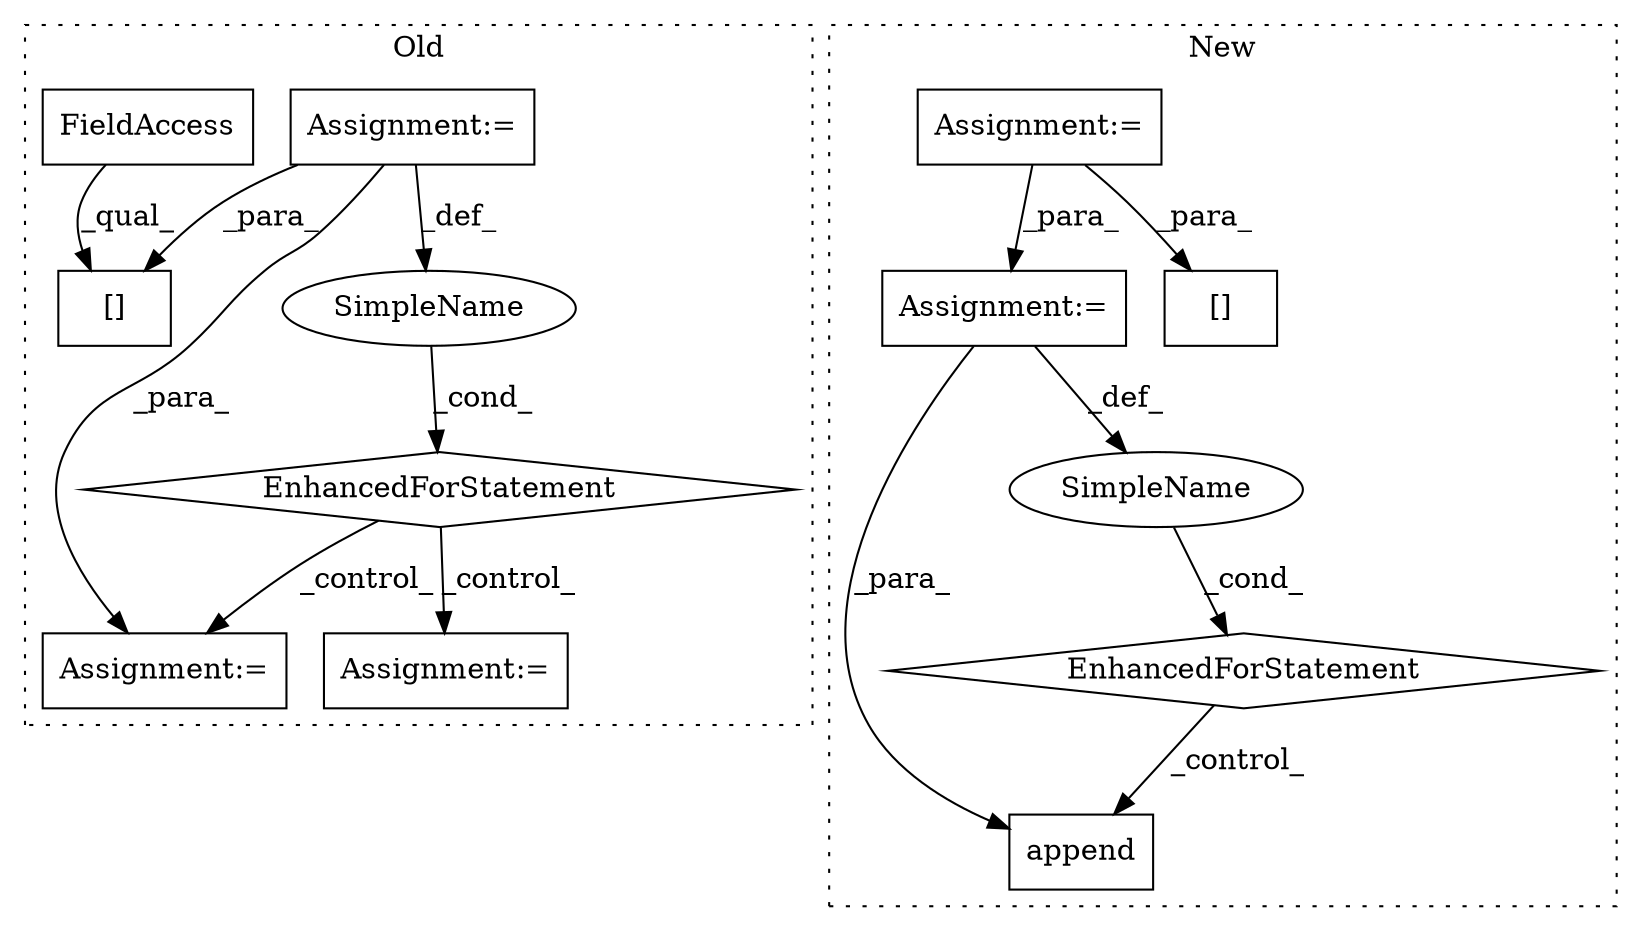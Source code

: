 digraph G {
subgraph cluster0 {
1 [label="EnhancedForStatement" a="70" s="6390,6500" l="65,2" shape="diamond"];
3 [label="Assignment:=" a="7" s="6390,6500" l="65,2" shape="box"];
7 [label="Assignment:=" a="7" s="7432" l="1" shape="box"];
8 [label="SimpleName" a="42" s="6459" l="13" shape="ellipse"];
10 [label="[]" a="2" s="6996,7033" l="24,1" shape="box"];
11 [label="FieldAccess" a="22" s="6996" l="23" shape="box"];
12 [label="Assignment:=" a="7" s="6707" l="1" shape="box"];
label = "Old";
style="dotted";
}
subgraph cluster1 {
2 [label="append" a="32" s="7333,7345" l="7,1" shape="box"];
4 [label="EnhancedForStatement" a="70" s="6958,7110" l="78,2" shape="diamond"];
5 [label="Assignment:=" a="7" s="6817" l="42" shape="box"];
6 [label="SimpleName" a="42" s="7040" l="3" shape="ellipse"];
9 [label="Assignment:=" a="7" s="6648" l="12" shape="box"];
13 [label="[]" a="2" s="6661,6683" l="21,1" shape="box"];
label = "New";
style="dotted";
}
1 -> 12 [label="_control_"];
1 -> 7 [label="_control_"];
3 -> 8 [label="_def_"];
3 -> 12 [label="_para_"];
3 -> 10 [label="_para_"];
4 -> 2 [label="_control_"];
5 -> 13 [label="_para_"];
5 -> 9 [label="_para_"];
6 -> 4 [label="_cond_"];
8 -> 1 [label="_cond_"];
9 -> 6 [label="_def_"];
9 -> 2 [label="_para_"];
11 -> 10 [label="_qual_"];
}